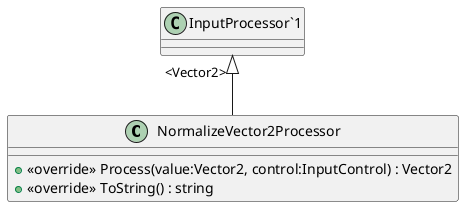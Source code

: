 @startuml
class NormalizeVector2Processor {
    + <<override>> Process(value:Vector2, control:InputControl) : Vector2
    + <<override>> ToString() : string
}
"InputProcessor`1" "<Vector2>" <|-- NormalizeVector2Processor
@enduml
